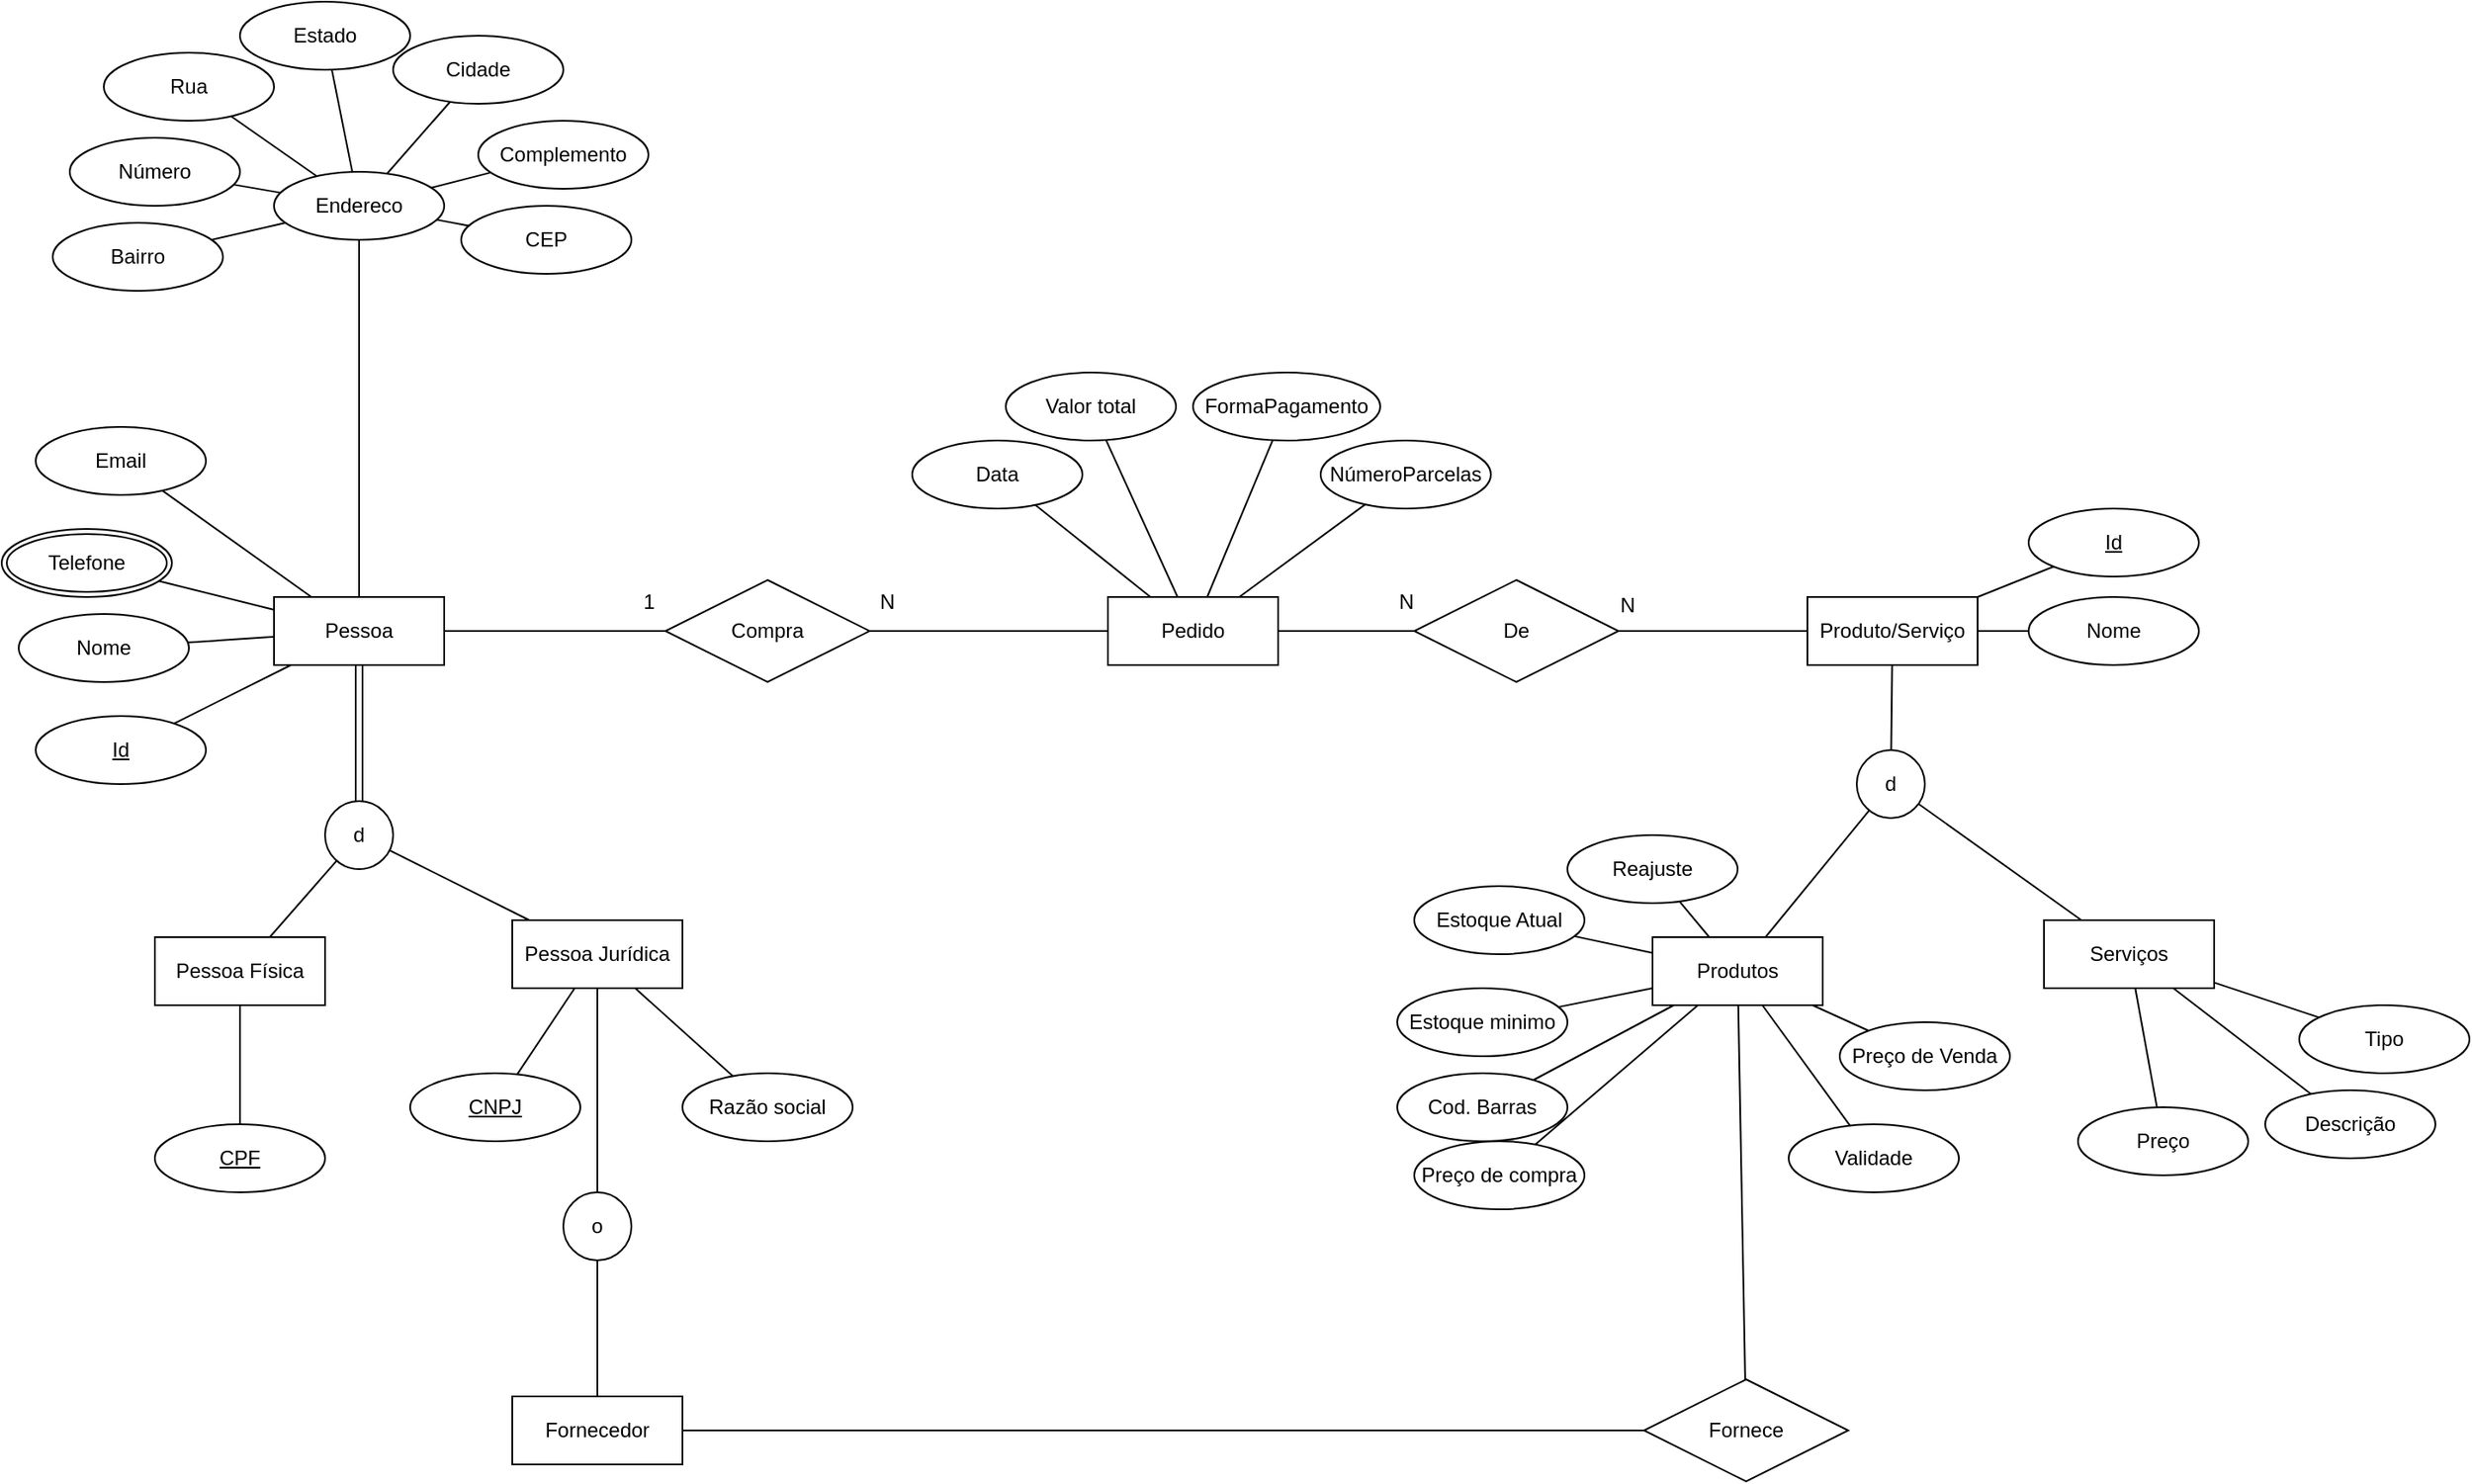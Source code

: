 <mxfile version="28.2.8">
  <diagram name="Página-1" id="uEp33eRQ2WgQRV8aF9Wt">
    <mxGraphModel dx="2430" dy="1980" grid="1" gridSize="10" guides="1" tooltips="1" connect="1" arrows="1" fold="1" page="1" pageScale="1" pageWidth="827" pageHeight="1169" math="0" shadow="0">
      <root>
        <mxCell id="0" />
        <mxCell id="1" parent="0" />
        <mxCell id="mjRh040oEICSObT8HiUl-1" value="Pessoa" style="whiteSpace=wrap;html=1;align=center;" vertex="1" parent="1">
          <mxGeometry x="110" y="210" width="100" height="40" as="geometry" />
        </mxCell>
        <mxCell id="mjRh040oEICSObT8HiUl-2" value="Compra" style="shape=rhombus;perimeter=rhombusPerimeter;whiteSpace=wrap;html=1;align=center;" vertex="1" parent="1">
          <mxGeometry x="340" y="200" width="120" height="60" as="geometry" />
        </mxCell>
        <mxCell id="mjRh040oEICSObT8HiUl-3" value="Produto/Serviço" style="whiteSpace=wrap;html=1;align=center;" vertex="1" parent="1">
          <mxGeometry x="1011" y="210" width="100" height="40" as="geometry" />
        </mxCell>
        <mxCell id="mjRh040oEICSObT8HiUl-4" value="Pessoa Física" style="whiteSpace=wrap;html=1;align=center;" vertex="1" parent="1">
          <mxGeometry x="40" y="410" width="100" height="40" as="geometry" />
        </mxCell>
        <mxCell id="mjRh040oEICSObT8HiUl-5" value="Pessoa Jurídica" style="whiteSpace=wrap;html=1;align=center;" vertex="1" parent="1">
          <mxGeometry x="250" y="400" width="100" height="40" as="geometry" />
        </mxCell>
        <mxCell id="mjRh040oEICSObT8HiUl-6" value="d" style="ellipse;whiteSpace=wrap;html=1;aspect=fixed;" vertex="1" parent="1">
          <mxGeometry x="140" y="330" width="40" height="40" as="geometry" />
        </mxCell>
        <mxCell id="mjRh040oEICSObT8HiUl-7" value="" style="endArrow=none;html=1;rounded=0;shape=link;" edge="1" parent="1" source="mjRh040oEICSObT8HiUl-6" target="mjRh040oEICSObT8HiUl-1">
          <mxGeometry width="50" height="50" relative="1" as="geometry">
            <mxPoint x="340" y="300" as="sourcePoint" />
            <mxPoint x="390" y="250" as="targetPoint" />
          </mxGeometry>
        </mxCell>
        <mxCell id="mjRh040oEICSObT8HiUl-8" value="" style="endArrow=none;html=1;rounded=0;" edge="1" parent="1" source="mjRh040oEICSObT8HiUl-1" target="mjRh040oEICSObT8HiUl-2">
          <mxGeometry relative="1" as="geometry">
            <mxPoint x="280" y="280" as="sourcePoint" />
            <mxPoint x="440" y="280" as="targetPoint" />
          </mxGeometry>
        </mxCell>
        <mxCell id="mjRh040oEICSObT8HiUl-10" value="N" style="text;html=1;align=center;verticalAlign=middle;resizable=0;points=[];autosize=1;strokeColor=none;fillColor=none;" vertex="1" parent="1">
          <mxGeometry x="455" y="198" width="30" height="30" as="geometry" />
        </mxCell>
        <mxCell id="mjRh040oEICSObT8HiUl-11" value="1" style="text;html=1;align=center;verticalAlign=middle;resizable=0;points=[];autosize=1;strokeColor=none;fillColor=none;" vertex="1" parent="1">
          <mxGeometry x="315" y="198" width="30" height="30" as="geometry" />
        </mxCell>
        <mxCell id="mjRh040oEICSObT8HiUl-12" value="" style="endArrow=none;html=1;rounded=0;" edge="1" parent="1" source="mjRh040oEICSObT8HiUl-6" target="mjRh040oEICSObT8HiUl-5">
          <mxGeometry relative="1" as="geometry">
            <mxPoint x="390" y="320" as="sourcePoint" />
            <mxPoint x="550" y="320" as="targetPoint" />
          </mxGeometry>
        </mxCell>
        <mxCell id="mjRh040oEICSObT8HiUl-13" value="" style="endArrow=none;html=1;rounded=0;" edge="1" parent="1" source="mjRh040oEICSObT8HiUl-6" target="mjRh040oEICSObT8HiUl-4">
          <mxGeometry relative="1" as="geometry">
            <mxPoint x="170" y="350" as="sourcePoint" />
            <mxPoint x="299" y="385" as="targetPoint" />
          </mxGeometry>
        </mxCell>
        <mxCell id="mjRh040oEICSObT8HiUl-14" value="Nome" style="ellipse;whiteSpace=wrap;html=1;align=center;" vertex="1" parent="1">
          <mxGeometry x="-40" y="220" width="100" height="40" as="geometry" />
        </mxCell>
        <mxCell id="mjRh040oEICSObT8HiUl-15" value="Email" style="ellipse;whiteSpace=wrap;html=1;align=center;" vertex="1" parent="1">
          <mxGeometry x="-30" y="110" width="100" height="40" as="geometry" />
        </mxCell>
        <mxCell id="mjRh040oEICSObT8HiUl-16" value="Endereco" style="ellipse;whiteSpace=wrap;html=1;align=center;" vertex="1" parent="1">
          <mxGeometry x="110" y="-40" width="100" height="40" as="geometry" />
        </mxCell>
        <mxCell id="mjRh040oEICSObT8HiUl-17" value="CEP" style="ellipse;whiteSpace=wrap;html=1;align=center;" vertex="1" parent="1">
          <mxGeometry x="220" y="-20" width="100" height="40" as="geometry" />
        </mxCell>
        <mxCell id="mjRh040oEICSObT8HiUl-18" value="Complemento" style="ellipse;whiteSpace=wrap;html=1;align=center;" vertex="1" parent="1">
          <mxGeometry x="230" y="-70" width="100" height="40" as="geometry" />
        </mxCell>
        <mxCell id="mjRh040oEICSObT8HiUl-19" value="Cidade" style="ellipse;whiteSpace=wrap;html=1;align=center;" vertex="1" parent="1">
          <mxGeometry x="180" y="-120" width="100" height="40" as="geometry" />
        </mxCell>
        <mxCell id="mjRh040oEICSObT8HiUl-20" value="Estado" style="ellipse;whiteSpace=wrap;html=1;align=center;" vertex="1" parent="1">
          <mxGeometry x="90" y="-140" width="100" height="40" as="geometry" />
        </mxCell>
        <mxCell id="mjRh040oEICSObT8HiUl-21" value="Rua" style="ellipse;whiteSpace=wrap;html=1;align=center;" vertex="1" parent="1">
          <mxGeometry x="10" y="-110" width="100" height="40" as="geometry" />
        </mxCell>
        <mxCell id="mjRh040oEICSObT8HiUl-22" value="" style="endArrow=none;html=1;rounded=0;" edge="1" parent="1" source="mjRh040oEICSObT8HiUl-16" target="mjRh040oEICSObT8HiUl-17">
          <mxGeometry relative="1" as="geometry">
            <mxPoint x="250" y="150" as="sourcePoint" />
            <mxPoint x="380" y="150" as="targetPoint" />
          </mxGeometry>
        </mxCell>
        <mxCell id="mjRh040oEICSObT8HiUl-23" value="" style="endArrow=none;html=1;rounded=0;" edge="1" parent="1" source="mjRh040oEICSObT8HiUl-18" target="mjRh040oEICSObT8HiUl-16">
          <mxGeometry relative="1" as="geometry">
            <mxPoint x="280" as="sourcePoint" />
            <mxPoint x="410" as="targetPoint" />
          </mxGeometry>
        </mxCell>
        <mxCell id="mjRh040oEICSObT8HiUl-24" value="" style="endArrow=none;html=1;rounded=0;" edge="1" parent="1" source="mjRh040oEICSObT8HiUl-16" target="mjRh040oEICSObT8HiUl-19">
          <mxGeometry relative="1" as="geometry">
            <mxPoint x="170" y="20" as="sourcePoint" />
            <mxPoint x="300" y="20" as="targetPoint" />
          </mxGeometry>
        </mxCell>
        <mxCell id="mjRh040oEICSObT8HiUl-25" value="" style="endArrow=none;html=1;rounded=0;" edge="1" parent="1" source="mjRh040oEICSObT8HiUl-16" target="mjRh040oEICSObT8HiUl-20">
          <mxGeometry relative="1" as="geometry">
            <mxPoint x="130" y="-40" as="sourcePoint" />
            <mxPoint x="260" y="-40" as="targetPoint" />
          </mxGeometry>
        </mxCell>
        <mxCell id="mjRh040oEICSObT8HiUl-26" value="" style="endArrow=none;html=1;rounded=0;" edge="1" parent="1" source="mjRh040oEICSObT8HiUl-21" target="mjRh040oEICSObT8HiUl-16">
          <mxGeometry relative="1" as="geometry">
            <mxPoint x="130" y="-20" as="sourcePoint" />
            <mxPoint x="260" y="-20" as="targetPoint" />
          </mxGeometry>
        </mxCell>
        <mxCell id="mjRh040oEICSObT8HiUl-27" value="" style="endArrow=none;html=1;rounded=0;" edge="1" parent="1" source="mjRh040oEICSObT8HiUl-1" target="mjRh040oEICSObT8HiUl-16">
          <mxGeometry relative="1" as="geometry">
            <mxPoint x="170" y="160" as="sourcePoint" />
            <mxPoint x="300" y="160" as="targetPoint" />
          </mxGeometry>
        </mxCell>
        <mxCell id="mjRh040oEICSObT8HiUl-28" value="" style="endArrow=none;html=1;rounded=0;" edge="1" parent="1" source="mjRh040oEICSObT8HiUl-15" target="mjRh040oEICSObT8HiUl-1">
          <mxGeometry relative="1" as="geometry">
            <mxPoint x="200" y="170" as="sourcePoint" />
            <mxPoint x="330" y="170" as="targetPoint" />
          </mxGeometry>
        </mxCell>
        <mxCell id="mjRh040oEICSObT8HiUl-29" value="" style="endArrow=none;html=1;rounded=0;" edge="1" parent="1" source="mjRh040oEICSObT8HiUl-73" target="mjRh040oEICSObT8HiUl-1">
          <mxGeometry relative="1" as="geometry">
            <mxPoint x="48.411" y="192.804" as="sourcePoint" />
            <mxPoint x="270" y="230" as="targetPoint" />
          </mxGeometry>
        </mxCell>
        <mxCell id="mjRh040oEICSObT8HiUl-30" value="" style="endArrow=none;html=1;rounded=0;" edge="1" parent="1" source="mjRh040oEICSObT8HiUl-14" target="mjRh040oEICSObT8HiUl-1">
          <mxGeometry relative="1" as="geometry">
            <mxPoint x="140" y="220" as="sourcePoint" />
            <mxPoint x="270" y="220" as="targetPoint" />
          </mxGeometry>
        </mxCell>
        <mxCell id="mjRh040oEICSObT8HiUl-31" value="Produtos" style="whiteSpace=wrap;html=1;align=center;" vertex="1" parent="1">
          <mxGeometry x="920" y="410" width="100" height="40" as="geometry" />
        </mxCell>
        <mxCell id="mjRh040oEICSObT8HiUl-32" value="d" style="ellipse;whiteSpace=wrap;html=1;aspect=fixed;" vertex="1" parent="1">
          <mxGeometry x="1040" y="300" width="40" height="40" as="geometry" />
        </mxCell>
        <mxCell id="mjRh040oEICSObT8HiUl-33" value="" style="endArrow=none;html=1;rounded=0;" edge="1" parent="1" source="mjRh040oEICSObT8HiUl-3" target="mjRh040oEICSObT8HiUl-32">
          <mxGeometry relative="1" as="geometry">
            <mxPoint x="600" y="220" as="sourcePoint" />
            <mxPoint x="820" y="220" as="targetPoint" />
          </mxGeometry>
        </mxCell>
        <mxCell id="mjRh040oEICSObT8HiUl-34" value="" style="endArrow=none;html=1;rounded=0;" edge="1" parent="1" source="mjRh040oEICSObT8HiUl-31" target="mjRh040oEICSObT8HiUl-32">
          <mxGeometry relative="1" as="geometry">
            <mxPoint x="980" y="320" as="sourcePoint" />
            <mxPoint x="1200" y="320" as="targetPoint" />
          </mxGeometry>
        </mxCell>
        <mxCell id="mjRh040oEICSObT8HiUl-35" value="" style="endArrow=none;html=1;rounded=0;" edge="1" parent="1" source="mjRh040oEICSObT8HiUl-32" target="mjRh040oEICSObT8HiUl-36">
          <mxGeometry relative="1" as="geometry">
            <mxPoint x="1090" y="437" as="sourcePoint" />
            <mxPoint x="1142" y="390" as="targetPoint" />
          </mxGeometry>
        </mxCell>
        <mxCell id="mjRh040oEICSObT8HiUl-36" value="Serviços" style="whiteSpace=wrap;html=1;align=center;" vertex="1" parent="1">
          <mxGeometry x="1150" y="400" width="100" height="40" as="geometry" />
        </mxCell>
        <mxCell id="mjRh040oEICSObT8HiUl-37" value="Tipo" style="ellipse;whiteSpace=wrap;html=1;align=center;" vertex="1" parent="1">
          <mxGeometry x="1300" y="450" width="100" height="40" as="geometry" />
        </mxCell>
        <mxCell id="mjRh040oEICSObT8HiUl-38" value="Descrição" style="ellipse;whiteSpace=wrap;html=1;align=center;" vertex="1" parent="1">
          <mxGeometry x="1280" y="500" width="100" height="40" as="geometry" />
        </mxCell>
        <mxCell id="mjRh040oEICSObT8HiUl-39" value="Preço" style="ellipse;whiteSpace=wrap;html=1;align=center;" vertex="1" parent="1">
          <mxGeometry x="1170" y="510" width="100" height="40" as="geometry" />
        </mxCell>
        <mxCell id="mjRh040oEICSObT8HiUl-40" value="" style="endArrow=none;html=1;rounded=0;" edge="1" parent="1" source="mjRh040oEICSObT8HiUl-36" target="mjRh040oEICSObT8HiUl-37">
          <mxGeometry relative="1" as="geometry">
            <mxPoint x="1140" y="370" as="sourcePoint" />
            <mxPoint x="1236" y="438" as="targetPoint" />
          </mxGeometry>
        </mxCell>
        <mxCell id="mjRh040oEICSObT8HiUl-41" value="" style="endArrow=none;html=1;rounded=0;" edge="1" parent="1" source="mjRh040oEICSObT8HiUl-36" target="mjRh040oEICSObT8HiUl-38">
          <mxGeometry relative="1" as="geometry">
            <mxPoint x="1230" y="420" as="sourcePoint" />
            <mxPoint x="1298" y="436" as="targetPoint" />
          </mxGeometry>
        </mxCell>
        <mxCell id="mjRh040oEICSObT8HiUl-42" value="" style="endArrow=none;html=1;rounded=0;" edge="1" parent="1" source="mjRh040oEICSObT8HiUl-36" target="mjRh040oEICSObT8HiUl-39">
          <mxGeometry relative="1" as="geometry">
            <mxPoint x="1210" y="490" as="sourcePoint" />
            <mxPoint x="1291" y="552" as="targetPoint" />
          </mxGeometry>
        </mxCell>
        <mxCell id="mjRh040oEICSObT8HiUl-43" value="Reajuste" style="ellipse;whiteSpace=wrap;html=1;align=center;" vertex="1" parent="1">
          <mxGeometry x="870" y="350" width="100" height="40" as="geometry" />
        </mxCell>
        <mxCell id="mjRh040oEICSObT8HiUl-44" value="Estoque Atual" style="ellipse;whiteSpace=wrap;html=1;align=center;" vertex="1" parent="1">
          <mxGeometry x="780" y="380" width="100" height="40" as="geometry" />
        </mxCell>
        <mxCell id="mjRh040oEICSObT8HiUl-45" value="Estoque minimo" style="ellipse;whiteSpace=wrap;html=1;align=center;" vertex="1" parent="1">
          <mxGeometry x="770" y="440" width="100" height="40" as="geometry" />
        </mxCell>
        <mxCell id="mjRh040oEICSObT8HiUl-46" value="Validade" style="ellipse;whiteSpace=wrap;html=1;align=center;" vertex="1" parent="1">
          <mxGeometry x="1000" y="520" width="100" height="40" as="geometry" />
        </mxCell>
        <mxCell id="mjRh040oEICSObT8HiUl-47" value="Cod. Barras" style="ellipse;whiteSpace=wrap;html=1;align=center;" vertex="1" parent="1">
          <mxGeometry x="770" y="490" width="100" height="40" as="geometry" />
        </mxCell>
        <mxCell id="mjRh040oEICSObT8HiUl-49" value="Preço de compra" style="ellipse;whiteSpace=wrap;html=1;align=center;" vertex="1" parent="1">
          <mxGeometry x="780" y="530" width="100" height="40" as="geometry" />
        </mxCell>
        <mxCell id="mjRh040oEICSObT8HiUl-50" value="Nome" style="ellipse;whiteSpace=wrap;html=1;align=center;" vertex="1" parent="1">
          <mxGeometry x="1141" y="210" width="100" height="40" as="geometry" />
        </mxCell>
        <mxCell id="mjRh040oEICSObT8HiUl-51" value="" style="endArrow=none;html=1;rounded=0;" edge="1" parent="1" source="mjRh040oEICSObT8HiUl-50" target="mjRh040oEICSObT8HiUl-3">
          <mxGeometry relative="1" as="geometry">
            <mxPoint x="1091" y="340" as="sourcePoint" />
            <mxPoint x="1187" y="408" as="targetPoint" />
          </mxGeometry>
        </mxCell>
        <mxCell id="mjRh040oEICSObT8HiUl-52" value="" style="endArrow=none;html=1;rounded=0;" edge="1" parent="1" source="mjRh040oEICSObT8HiUl-31" target="mjRh040oEICSObT8HiUl-43">
          <mxGeometry relative="1" as="geometry">
            <mxPoint x="1194" y="180" as="sourcePoint" />
            <mxPoint x="1140" y="205" as="targetPoint" />
          </mxGeometry>
        </mxCell>
        <mxCell id="mjRh040oEICSObT8HiUl-53" value="" style="endArrow=none;html=1;rounded=0;" edge="1" parent="1" source="mjRh040oEICSObT8HiUl-31" target="mjRh040oEICSObT8HiUl-44">
          <mxGeometry relative="1" as="geometry">
            <mxPoint x="1024" y="380" as="sourcePoint" />
            <mxPoint x="970" y="405" as="targetPoint" />
          </mxGeometry>
        </mxCell>
        <mxCell id="mjRh040oEICSObT8HiUl-54" value="" style="endArrow=none;html=1;rounded=0;" edge="1" parent="1" source="mjRh040oEICSObT8HiUl-31" target="mjRh040oEICSObT8HiUl-45">
          <mxGeometry relative="1" as="geometry">
            <mxPoint x="1024" y="440" as="sourcePoint" />
            <mxPoint x="970" y="465" as="targetPoint" />
          </mxGeometry>
        </mxCell>
        <mxCell id="mjRh040oEICSObT8HiUl-55" value="" style="endArrow=none;html=1;rounded=0;" edge="1" parent="1" source="mjRh040oEICSObT8HiUl-31" target="mjRh040oEICSObT8HiUl-47">
          <mxGeometry relative="1" as="geometry">
            <mxPoint x="1034" y="480" as="sourcePoint" />
            <mxPoint x="980" y="505" as="targetPoint" />
          </mxGeometry>
        </mxCell>
        <mxCell id="mjRh040oEICSObT8HiUl-56" value="" style="endArrow=none;html=1;rounded=0;" edge="1" parent="1" source="mjRh040oEICSObT8HiUl-31" target="mjRh040oEICSObT8HiUl-46">
          <mxGeometry relative="1" as="geometry">
            <mxPoint x="1024" y="430" as="sourcePoint" />
            <mxPoint x="970" y="455" as="targetPoint" />
          </mxGeometry>
        </mxCell>
        <mxCell id="mjRh040oEICSObT8HiUl-57" value="" style="endArrow=none;html=1;rounded=0;" edge="1" parent="1" source="mjRh040oEICSObT8HiUl-31" target="mjRh040oEICSObT8HiUl-94">
          <mxGeometry relative="1" as="geometry">
            <mxPoint x="1072" y="500" as="sourcePoint" />
            <mxPoint x="926.562" y="560.173" as="targetPoint" />
          </mxGeometry>
        </mxCell>
        <mxCell id="mjRh040oEICSObT8HiUl-58" value="" style="endArrow=none;html=1;rounded=0;" edge="1" parent="1" source="mjRh040oEICSObT8HiUl-31" target="mjRh040oEICSObT8HiUl-49">
          <mxGeometry relative="1" as="geometry">
            <mxPoint x="990" y="570" as="sourcePoint" />
            <mxPoint x="1005" y="690" as="targetPoint" />
          </mxGeometry>
        </mxCell>
        <mxCell id="mjRh040oEICSObT8HiUl-59" value="Data" style="ellipse;whiteSpace=wrap;html=1;align=center;" vertex="1" parent="1">
          <mxGeometry x="485" y="118" width="100" height="40" as="geometry" />
        </mxCell>
        <mxCell id="mjRh040oEICSObT8HiUl-61" value="&lt;u&gt;CPF&lt;/u&gt;" style="ellipse;whiteSpace=wrap;html=1;align=center;" vertex="1" parent="1">
          <mxGeometry x="40" y="520" width="100" height="40" as="geometry" />
        </mxCell>
        <mxCell id="mjRh040oEICSObT8HiUl-62" value="CNPJ" style="ellipse;whiteSpace=wrap;html=1;align=center;fontStyle=4" vertex="1" parent="1">
          <mxGeometry x="190" y="490" width="100" height="40" as="geometry" />
        </mxCell>
        <mxCell id="mjRh040oEICSObT8HiUl-63" value="&lt;u&gt;Id&lt;/u&gt;" style="ellipse;whiteSpace=wrap;html=1;align=center;" vertex="1" parent="1">
          <mxGeometry x="-30" y="280" width="100" height="40" as="geometry" />
        </mxCell>
        <mxCell id="mjRh040oEICSObT8HiUl-64" value="" style="endArrow=none;html=1;rounded=0;" edge="1" parent="1" source="mjRh040oEICSObT8HiUl-63" target="mjRh040oEICSObT8HiUl-1">
          <mxGeometry relative="1" as="geometry">
            <mxPoint x="80" y="234" as="sourcePoint" />
            <mxPoint x="131" y="230" as="targetPoint" />
          </mxGeometry>
        </mxCell>
        <mxCell id="mjRh040oEICSObT8HiUl-65" value="" style="endArrow=none;html=1;rounded=0;" edge="1" parent="1" source="mjRh040oEICSObT8HiUl-4" target="mjRh040oEICSObT8HiUl-61">
          <mxGeometry relative="1" as="geometry">
            <mxPoint x="100" y="324" as="sourcePoint" />
            <mxPoint x="151" y="320" as="targetPoint" />
          </mxGeometry>
        </mxCell>
        <mxCell id="mjRh040oEICSObT8HiUl-67" value="&lt;u&gt;Id&lt;/u&gt;" style="ellipse;whiteSpace=wrap;html=1;align=center;" vertex="1" parent="1">
          <mxGeometry x="1141" y="158" width="100" height="40" as="geometry" />
        </mxCell>
        <mxCell id="mjRh040oEICSObT8HiUl-68" value="" style="endArrow=none;html=1;rounded=0;" edge="1" parent="1" source="mjRh040oEICSObT8HiUl-67" target="mjRh040oEICSObT8HiUl-3">
          <mxGeometry relative="1" as="geometry">
            <mxPoint x="1185" y="190" as="sourcePoint" />
            <mxPoint x="1131" y="215" as="targetPoint" />
          </mxGeometry>
        </mxCell>
        <mxCell id="mjRh040oEICSObT8HiUl-69" value="" style="endArrow=none;html=1;rounded=0;" edge="1" parent="1" source="mjRh040oEICSObT8HiUl-91" target="mjRh040oEICSObT8HiUl-74">
          <mxGeometry relative="1" as="geometry">
            <mxPoint x="683.529" y="129.832" as="sourcePoint" />
            <mxPoint x="800" y="215" as="targetPoint" />
          </mxGeometry>
        </mxCell>
        <mxCell id="mjRh040oEICSObT8HiUl-70" value="" style="endArrow=none;html=1;rounded=0;" edge="1" parent="1" source="mjRh040oEICSObT8HiUl-59" target="mjRh040oEICSObT8HiUl-74">
          <mxGeometry relative="1" as="geometry">
            <mxPoint x="444" y="220" as="sourcePoint" />
            <mxPoint x="390" y="245" as="targetPoint" />
          </mxGeometry>
        </mxCell>
        <mxCell id="mjRh040oEICSObT8HiUl-71" value="FormaPagamento" style="ellipse;whiteSpace=wrap;html=1;align=center;" vertex="1" parent="1">
          <mxGeometry x="650" y="78" width="110" height="40" as="geometry" />
        </mxCell>
        <mxCell id="mjRh040oEICSObT8HiUl-72" value="" style="endArrow=none;html=1;rounded=0;" edge="1" parent="1" source="mjRh040oEICSObT8HiUl-71" target="mjRh040oEICSObT8HiUl-74">
          <mxGeometry relative="1" as="geometry">
            <mxPoint x="452" y="150" as="sourcePoint" />
            <mxPoint x="420" y="225" as="targetPoint" />
          </mxGeometry>
        </mxCell>
        <mxCell id="mjRh040oEICSObT8HiUl-73" value="Telefone" style="ellipse;shape=doubleEllipse;margin=3;whiteSpace=wrap;html=1;align=center;" vertex="1" parent="1">
          <mxGeometry x="-50" y="170" width="100" height="40" as="geometry" />
        </mxCell>
        <mxCell id="mjRh040oEICSObT8HiUl-74" value="Pedido" style="whiteSpace=wrap;html=1;align=center;" vertex="1" parent="1">
          <mxGeometry x="600" y="210" width="100" height="40" as="geometry" />
        </mxCell>
        <mxCell id="mjRh040oEICSObT8HiUl-75" value="" style="endArrow=none;html=1;rounded=0;" edge="1" parent="1" source="mjRh040oEICSObT8HiUl-2" target="mjRh040oEICSObT8HiUl-74">
          <mxGeometry width="50" height="50" relative="1" as="geometry">
            <mxPoint x="450" y="290" as="sourcePoint" />
            <mxPoint x="500" y="240" as="targetPoint" />
          </mxGeometry>
        </mxCell>
        <mxCell id="mjRh040oEICSObT8HiUl-76" value="" style="endArrow=none;html=1;rounded=0;" edge="1" parent="1" source="mjRh040oEICSObT8HiUl-77" target="mjRh040oEICSObT8HiUl-3">
          <mxGeometry width="50" height="50" relative="1" as="geometry">
            <mxPoint x="910" y="270" as="sourcePoint" />
            <mxPoint x="680" y="300" as="targetPoint" />
          </mxGeometry>
        </mxCell>
        <mxCell id="mjRh040oEICSObT8HiUl-77" value="De" style="shape=rhombus;perimeter=rhombusPerimeter;whiteSpace=wrap;html=1;align=center;" vertex="1" parent="1">
          <mxGeometry x="780" y="200" width="120" height="60" as="geometry" />
        </mxCell>
        <mxCell id="mjRh040oEICSObT8HiUl-78" value="" style="endArrow=none;html=1;rounded=0;" edge="1" parent="1" source="mjRh040oEICSObT8HiUl-74" target="mjRh040oEICSObT8HiUl-77">
          <mxGeometry width="50" height="50" relative="1" as="geometry">
            <mxPoint x="780" y="310" as="sourcePoint" />
            <mxPoint x="891" y="310" as="targetPoint" />
          </mxGeometry>
        </mxCell>
        <mxCell id="mjRh040oEICSObT8HiUl-81" value="N" style="text;html=1;align=center;verticalAlign=middle;resizable=0;points=[];autosize=1;strokeColor=none;fillColor=none;" vertex="1" parent="1">
          <mxGeometry x="760" y="198" width="30" height="30" as="geometry" />
        </mxCell>
        <mxCell id="mjRh040oEICSObT8HiUl-82" value="N" style="text;html=1;align=center;verticalAlign=middle;resizable=0;points=[];autosize=1;strokeColor=none;fillColor=none;" vertex="1" parent="1">
          <mxGeometry x="890" y="200" width="30" height="30" as="geometry" />
        </mxCell>
        <mxCell id="mjRh040oEICSObT8HiUl-83" value="Número" style="ellipse;whiteSpace=wrap;html=1;align=center;" vertex="1" parent="1">
          <mxGeometry x="-10" y="-60" width="100" height="40" as="geometry" />
        </mxCell>
        <mxCell id="mjRh040oEICSObT8HiUl-84" value="" style="endArrow=none;html=1;rounded=0;" edge="1" parent="1" source="mjRh040oEICSObT8HiUl-83" target="mjRh040oEICSObT8HiUl-16">
          <mxGeometry relative="1" as="geometry">
            <mxPoint x="110" y="-40" as="sourcePoint" />
            <mxPoint x="139" y="-28" as="targetPoint" />
          </mxGeometry>
        </mxCell>
        <mxCell id="mjRh040oEICSObT8HiUl-85" value="Bairro" style="ellipse;whiteSpace=wrap;html=1;align=center;" vertex="1" parent="1">
          <mxGeometry x="-20" y="-10" width="100" height="40" as="geometry" />
        </mxCell>
        <mxCell id="mjRh040oEICSObT8HiUl-86" value="" style="endArrow=none;html=1;rounded=0;" edge="1" parent="1" source="mjRh040oEICSObT8HiUl-85" target="mjRh040oEICSObT8HiUl-16">
          <mxGeometry relative="1" as="geometry">
            <mxPoint x="100" y="-18" as="sourcePoint" />
            <mxPoint x="122" y="-20" as="targetPoint" />
          </mxGeometry>
        </mxCell>
        <mxCell id="mjRh040oEICSObT8HiUl-87" value="Razão social" style="ellipse;whiteSpace=wrap;html=1;align=center;" vertex="1" parent="1">
          <mxGeometry x="350" y="490" width="100" height="40" as="geometry" />
        </mxCell>
        <mxCell id="mjRh040oEICSObT8HiUl-89" value="" style="endArrow=none;html=1;rounded=0;" edge="1" parent="1" source="mjRh040oEICSObT8HiUl-5" target="mjRh040oEICSObT8HiUl-62">
          <mxGeometry relative="1" as="geometry">
            <mxPoint x="156" y="480" as="sourcePoint" />
            <mxPoint x="150" y="550" as="targetPoint" />
          </mxGeometry>
        </mxCell>
        <mxCell id="mjRh040oEICSObT8HiUl-90" value="" style="endArrow=none;html=1;rounded=0;" edge="1" parent="1" source="mjRh040oEICSObT8HiUl-5" target="mjRh040oEICSObT8HiUl-87">
          <mxGeometry relative="1" as="geometry">
            <mxPoint x="280" y="490" as="sourcePoint" />
            <mxPoint x="286" y="560" as="targetPoint" />
          </mxGeometry>
        </mxCell>
        <mxCell id="mjRh040oEICSObT8HiUl-91" value="Valor total" style="ellipse;whiteSpace=wrap;html=1;align=center;" vertex="1" parent="1">
          <mxGeometry x="540" y="78" width="100" height="40" as="geometry" />
        </mxCell>
        <mxCell id="mjRh040oEICSObT8HiUl-92" value="NúmeroParcelas" style="ellipse;whiteSpace=wrap;html=1;align=center;" vertex="1" parent="1">
          <mxGeometry x="725" y="118" width="100" height="40" as="geometry" />
        </mxCell>
        <mxCell id="mjRh040oEICSObT8HiUl-93" value="" style="endArrow=none;html=1;rounded=0;" edge="1" parent="1" source="mjRh040oEICSObT8HiUl-92" target="mjRh040oEICSObT8HiUl-74">
          <mxGeometry relative="1" as="geometry">
            <mxPoint x="754" y="140" as="sourcePoint" />
            <mxPoint x="700" y="221" as="targetPoint" />
          </mxGeometry>
        </mxCell>
        <mxCell id="mjRh040oEICSObT8HiUl-94" value="Preço de Venda" style="ellipse;whiteSpace=wrap;html=1;align=center;" vertex="1" parent="1">
          <mxGeometry x="1030" y="460" width="100" height="40" as="geometry" />
        </mxCell>
        <mxCell id="mjRh040oEICSObT8HiUl-95" value="Fornecedor" style="whiteSpace=wrap;html=1;align=center;" vertex="1" parent="1">
          <mxGeometry x="250" y="680" width="100" height="40" as="geometry" />
        </mxCell>
        <mxCell id="mjRh040oEICSObT8HiUl-96" value="Fornece" style="shape=rhombus;perimeter=rhombusPerimeter;whiteSpace=wrap;html=1;align=center;" vertex="1" parent="1">
          <mxGeometry x="915" y="670" width="120" height="60" as="geometry" />
        </mxCell>
        <mxCell id="mjRh040oEICSObT8HiUl-97" value="" style="endArrow=none;html=1;rounded=0;" edge="1" parent="1" source="mjRh040oEICSObT8HiUl-96" target="mjRh040oEICSObT8HiUl-31">
          <mxGeometry relative="1" as="geometry">
            <mxPoint x="860" y="570" as="sourcePoint" />
            <mxPoint x="1020" y="570" as="targetPoint" />
          </mxGeometry>
        </mxCell>
        <mxCell id="mjRh040oEICSObT8HiUl-98" value="" style="endArrow=none;html=1;rounded=0;" edge="1" parent="1" source="mjRh040oEICSObT8HiUl-95" target="mjRh040oEICSObT8HiUl-96">
          <mxGeometry relative="1" as="geometry">
            <mxPoint x="984" y="840" as="sourcePoint" />
            <mxPoint x="980" y="620" as="targetPoint" />
          </mxGeometry>
        </mxCell>
        <mxCell id="mjRh040oEICSObT8HiUl-101" value="o" style="ellipse;whiteSpace=wrap;html=1;aspect=fixed;" vertex="1" parent="1">
          <mxGeometry x="280" y="560" width="40" height="40" as="geometry" />
        </mxCell>
        <mxCell id="mjRh040oEICSObT8HiUl-102" value="" style="endArrow=none;html=1;rounded=0;" edge="1" parent="1" source="mjRh040oEICSObT8HiUl-5" target="mjRh040oEICSObT8HiUl-101">
          <mxGeometry relative="1" as="geometry">
            <mxPoint x="159" y="390" as="sourcePoint" />
            <mxPoint x="120" y="435" as="targetPoint" />
          </mxGeometry>
        </mxCell>
        <mxCell id="mjRh040oEICSObT8HiUl-103" value="" style="endArrow=none;html=1;rounded=0;" edge="1" parent="1" source="mjRh040oEICSObT8HiUl-101" target="mjRh040oEICSObT8HiUl-95">
          <mxGeometry relative="1" as="geometry">
            <mxPoint x="300" y="500" as="sourcePoint" />
            <mxPoint x="300" y="620" as="targetPoint" />
          </mxGeometry>
        </mxCell>
      </root>
    </mxGraphModel>
  </diagram>
</mxfile>
